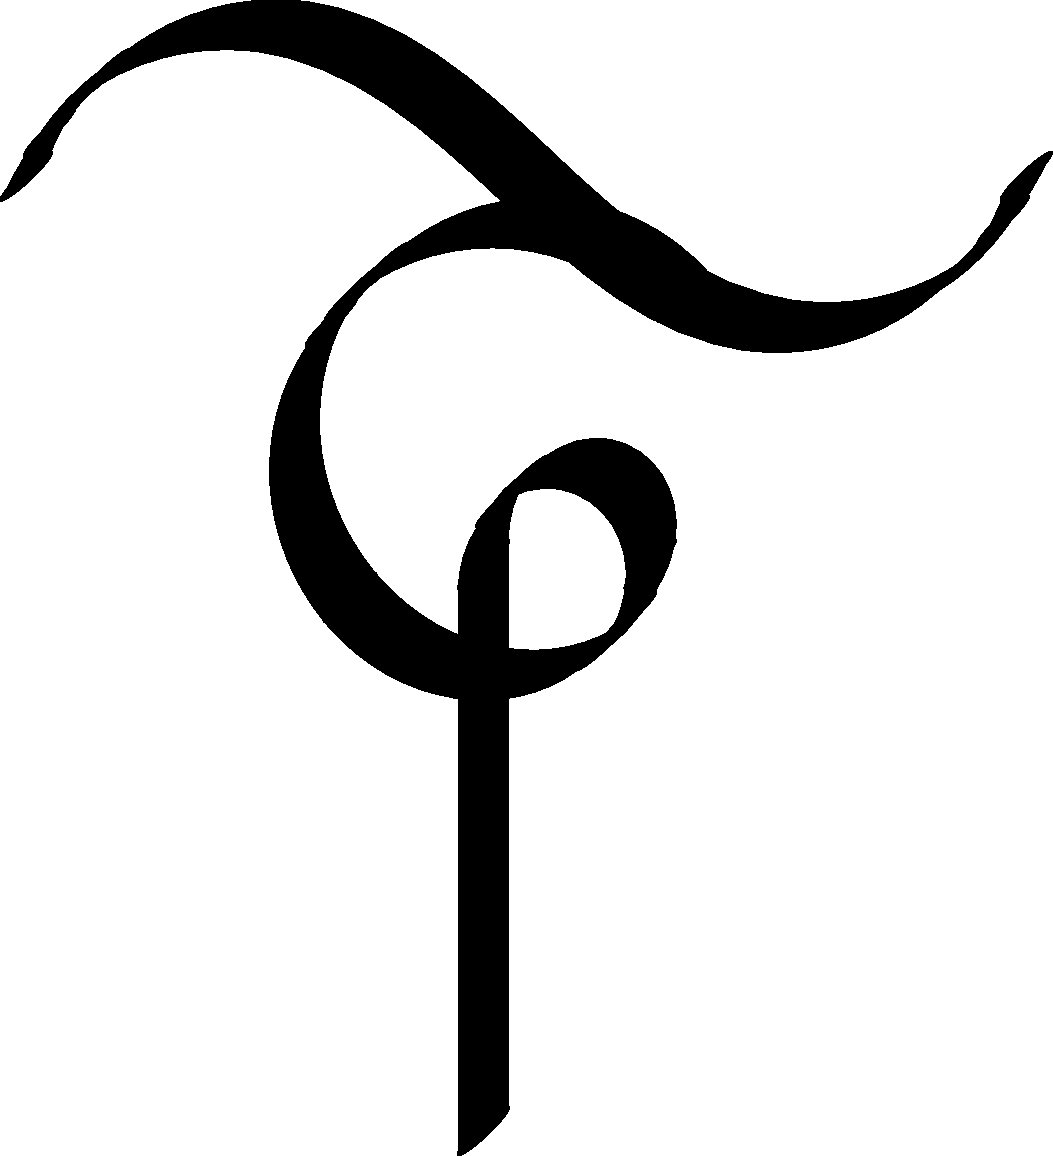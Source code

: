 unitsize(5);
pen slanty = makepen(scale(5)*slant(1.0)*xscale(0.333)*circle((0,0),2.5));
path wavy = (0,0)..(25,15)..(50,0)..(75,-15)..(100,0);
path loop_through = scale(2/3)*((25,25)..(-25,25)..(-25,-20)..(20,-15)..(10,0)..{down}(-5,-15)--(-5,-100));
draw(wavy, slanty);
pair bgin = point(loop_through, 0.0);
pair mid = point(wavy, 2/3 * length(wavy));
draw(shift(-bgin)*shift(mid)*loop_through, slanty);
